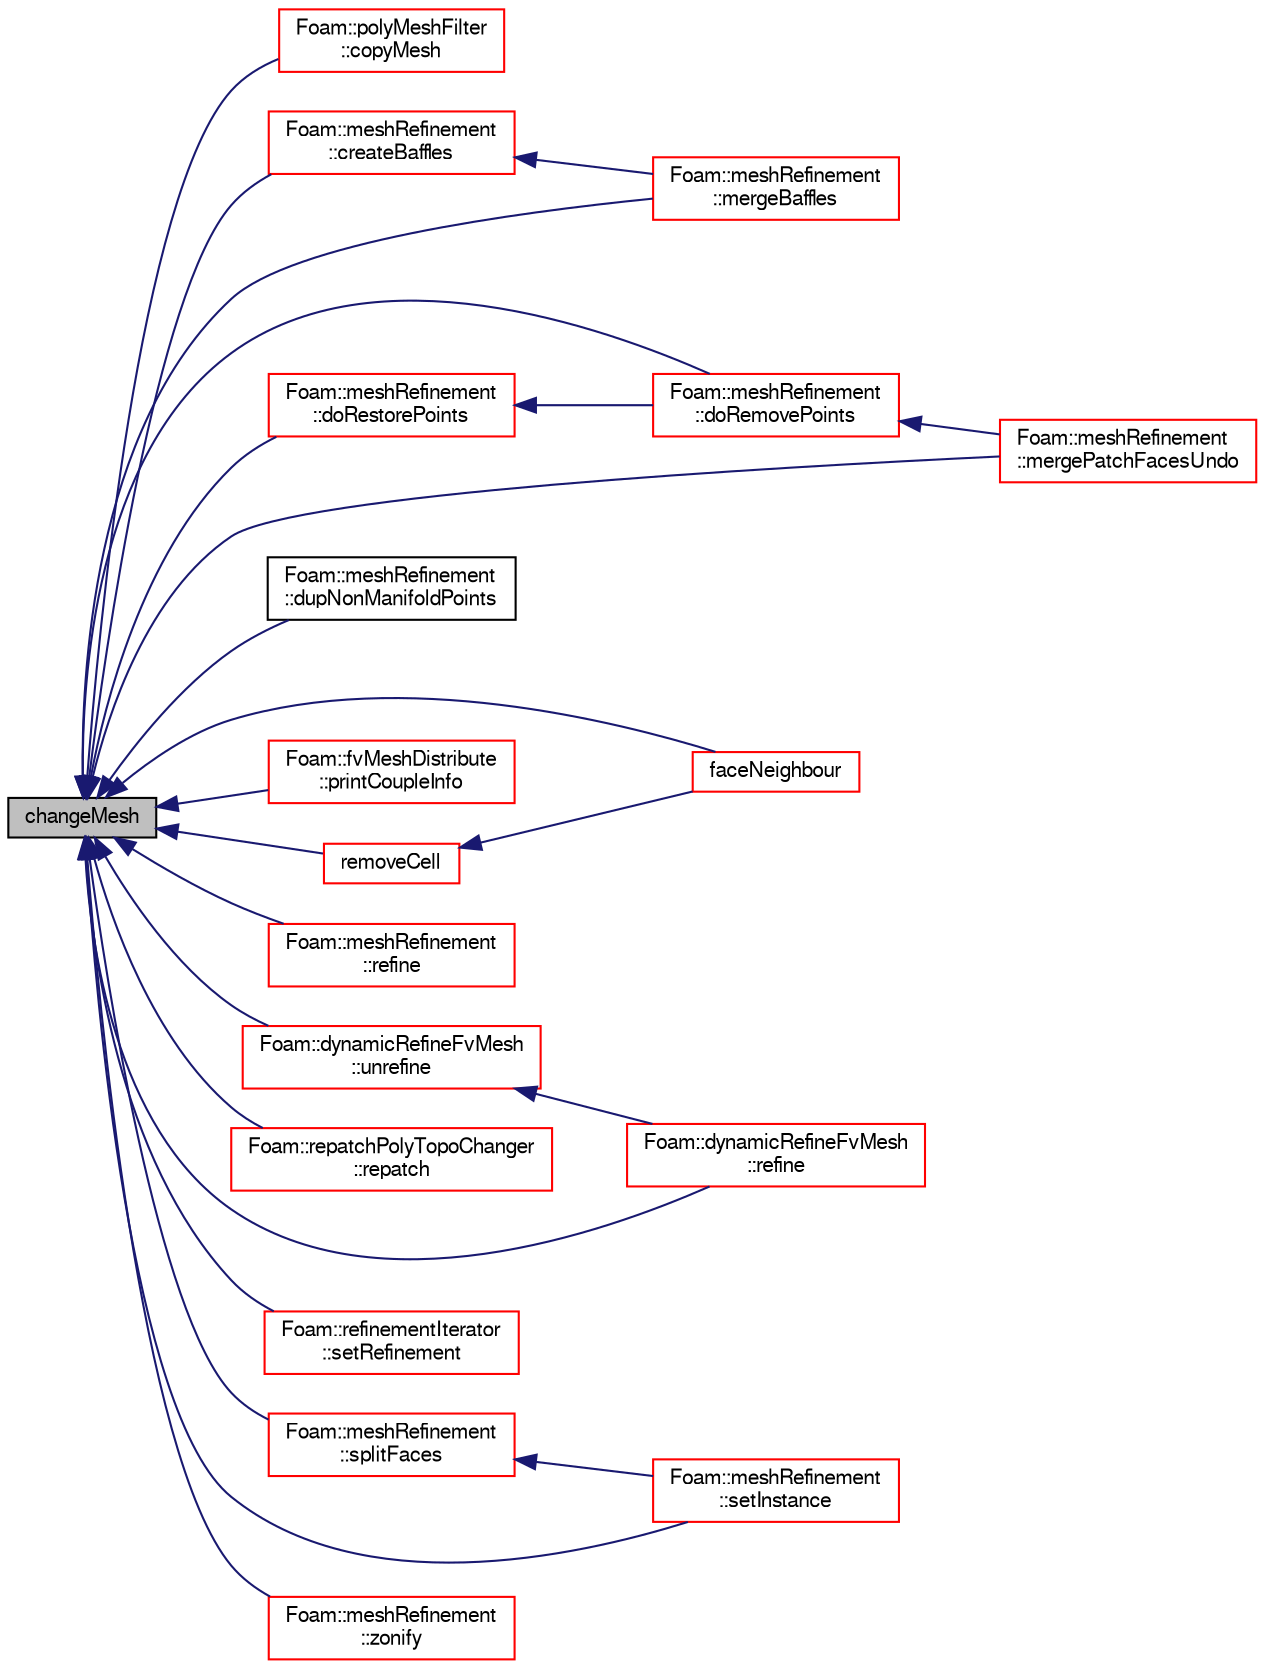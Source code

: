 digraph "changeMesh"
{
  bgcolor="transparent";
  edge [fontname="FreeSans",fontsize="10",labelfontname="FreeSans",labelfontsize="10"];
  node [fontname="FreeSans",fontsize="10",shape=record];
  rankdir="LR";
  Node3057 [label="changeMesh",height=0.2,width=0.4,color="black", fillcolor="grey75", style="filled", fontcolor="black"];
  Node3057 -> Node3058 [dir="back",color="midnightblue",fontsize="10",style="solid",fontname="FreeSans"];
  Node3058 [label="Foam::polyMeshFilter\l::copyMesh",height=0.2,width=0.4,color="red",URL="$a21598.html#a6d46f578539dd45f89a6ea89738c75b5",tooltip="Return a copy of an fvMesh. "];
  Node3057 -> Node3060 [dir="back",color="midnightblue",fontsize="10",style="solid",fontname="FreeSans"];
  Node3060 [label="Foam::meshRefinement\l::createBaffles",height=0.2,width=0.4,color="red",URL="$a24662.html#adf59ba1ba1060862e3274059692eea57",tooltip="Create baffle for every internal face where ownPatch != -1. "];
  Node3060 -> Node3062 [dir="back",color="midnightblue",fontsize="10",style="solid",fontname="FreeSans"];
  Node3062 [label="Foam::meshRefinement\l::mergeBaffles",height=0.2,width=0.4,color="red",URL="$a24662.html#aa959f1ef1377d3a4eaac5ff099280e50",tooltip="Merge baffles. Gets pairs of faces. "];
  Node3057 -> Node3066 [dir="back",color="midnightblue",fontsize="10",style="solid",fontname="FreeSans"];
  Node3066 [label="Foam::meshRefinement\l::doRemovePoints",height=0.2,width=0.4,color="red",URL="$a24662.html#abc00befdbca6596b6efcb39b90efbee3"];
  Node3066 -> Node3067 [dir="back",color="midnightblue",fontsize="10",style="solid",fontname="FreeSans"];
  Node3067 [label="Foam::meshRefinement\l::mergePatchFacesUndo",height=0.2,width=0.4,color="red",URL="$a24662.html#a46abeca243f55035145fe45edc956bef",tooltip="Merge coplanar faces. preserveFaces is != -1 for faces. "];
  Node3057 -> Node3068 [dir="back",color="midnightblue",fontsize="10",style="solid",fontname="FreeSans"];
  Node3068 [label="Foam::meshRefinement\l::doRestorePoints",height=0.2,width=0.4,color="red",URL="$a24662.html#a53184ae27cf1ac7a736faed4abf1c9d6"];
  Node3068 -> Node3066 [dir="back",color="midnightblue",fontsize="10",style="solid",fontname="FreeSans"];
  Node3057 -> Node3069 [dir="back",color="midnightblue",fontsize="10",style="solid",fontname="FreeSans"];
  Node3069 [label="Foam::meshRefinement\l::dupNonManifoldPoints",height=0.2,width=0.4,color="black",URL="$a24662.html#a9dbc8bd1d38070053486014e911d03a1",tooltip="Find boundary points that connect to more than one cell. "];
  Node3057 -> Node3070 [dir="back",color="midnightblue",fontsize="10",style="solid",fontname="FreeSans"];
  Node3070 [label="faceNeighbour",height=0.2,width=0.4,color="red",URL="$a21678.html#ac0226836c6afb225e82b34f85b7c5d2c"];
  Node3057 -> Node3062 [dir="back",color="midnightblue",fontsize="10",style="solid",fontname="FreeSans"];
  Node3057 -> Node3067 [dir="back",color="midnightblue",fontsize="10",style="solid",fontname="FreeSans"];
  Node3057 -> Node3074 [dir="back",color="midnightblue",fontsize="10",style="solid",fontname="FreeSans"];
  Node3074 [label="Foam::fvMeshDistribute\l::printCoupleInfo",height=0.2,width=0.4,color="red",URL="$a21454.html#a0b2e9e5ba94679bbc5d807ecf02687e2",tooltip="Print some info on coupling data. "];
  Node3057 -> Node3081 [dir="back",color="midnightblue",fontsize="10",style="solid",fontname="FreeSans"];
  Node3081 [label="Foam::dynamicRefineFvMesh\l::refine",height=0.2,width=0.4,color="red",URL="$a21370.html#a4cc059364e8fc86931758f25f0503d7e",tooltip="Refine cells. Update mesh and fields. "];
  Node3057 -> Node3086 [dir="back",color="midnightblue",fontsize="10",style="solid",fontname="FreeSans"];
  Node3086 [label="Foam::meshRefinement\l::refine",height=0.2,width=0.4,color="red",URL="$a24662.html#ac9571690bc552fe5150042c81c4f8229",tooltip="Refine some cells. "];
  Node3057 -> Node3090 [dir="back",color="midnightblue",fontsize="10",style="solid",fontname="FreeSans"];
  Node3090 [label="removeCell",height=0.2,width=0.4,color="red",URL="$a21678.html#acf9e473b5df98a1b8ac08a32301b575c",tooltip="Remove/merge cell. "];
  Node3090 -> Node3070 [dir="back",color="midnightblue",fontsize="10",style="solid",fontname="FreeSans"];
  Node3057 -> Node3171 [dir="back",color="midnightblue",fontsize="10",style="solid",fontname="FreeSans"];
  Node3171 [label="Foam::repatchPolyTopoChanger\l::repatch",height=0.2,width=0.4,color="red",URL="$a21738.html#a9d4545d6f0ad7f447a237b10f3f67be0",tooltip="Re-patch the mesh. "];
  Node3057 -> Node3114 [dir="back",color="midnightblue",fontsize="10",style="solid",fontname="FreeSans"];
  Node3114 [label="Foam::meshRefinement\l::setInstance",height=0.2,width=0.4,color="red",URL="$a24662.html#add9813891a074bebd77384af1717b0bf",tooltip="Set instance of all local IOobjects. "];
  Node3057 -> Node3172 [dir="back",color="midnightblue",fontsize="10",style="solid",fontname="FreeSans"];
  Node3172 [label="Foam::refinementIterator\l::setRefinement",height=0.2,width=0.4,color="red",URL="$a21514.html#afd8b2c75ae43c5073eece728f11ed02a",tooltip="Try to refine cells in given direction. Constructs intermediate. "];
  Node3057 -> Node3174 [dir="back",color="midnightblue",fontsize="10",style="solid",fontname="FreeSans"];
  Node3174 [label="Foam::meshRefinement\l::splitFaces",height=0.2,width=0.4,color="red",URL="$a24662.html#adc2ba2409d333b615b019f154aa236ea",tooltip="Split faces into two. "];
  Node3174 -> Node3114 [dir="back",color="midnightblue",fontsize="10",style="solid",fontname="FreeSans"];
  Node3057 -> Node3175 [dir="back",color="midnightblue",fontsize="10",style="solid",fontname="FreeSans"];
  Node3175 [label="Foam::dynamicRefineFvMesh\l::unrefine",height=0.2,width=0.4,color="red",URL="$a21370.html#adade44a7507ea6fc270d918b362ca6c1",tooltip="Unrefine cells. Gets passed in centre points of cells to combine. "];
  Node3175 -> Node3081 [dir="back",color="midnightblue",fontsize="10",style="solid",fontname="FreeSans"];
  Node3057 -> Node3169 [dir="back",color="midnightblue",fontsize="10",style="solid",fontname="FreeSans"];
  Node3169 [label="Foam::meshRefinement\l::zonify",height=0.2,width=0.4,color="red",URL="$a24662.html#a90cf965dfe02eb20f11a4a8c6035747f",tooltip="Put faces/cells into zones according to surface specification. "];
}
